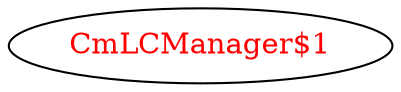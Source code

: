 digraph dependencyGraph {
 concentrate=true;
 ranksep="2.0";
 rankdir="LR"; 
 splines="ortho";
"CmLCManager$1" [fontcolor="red"];
}